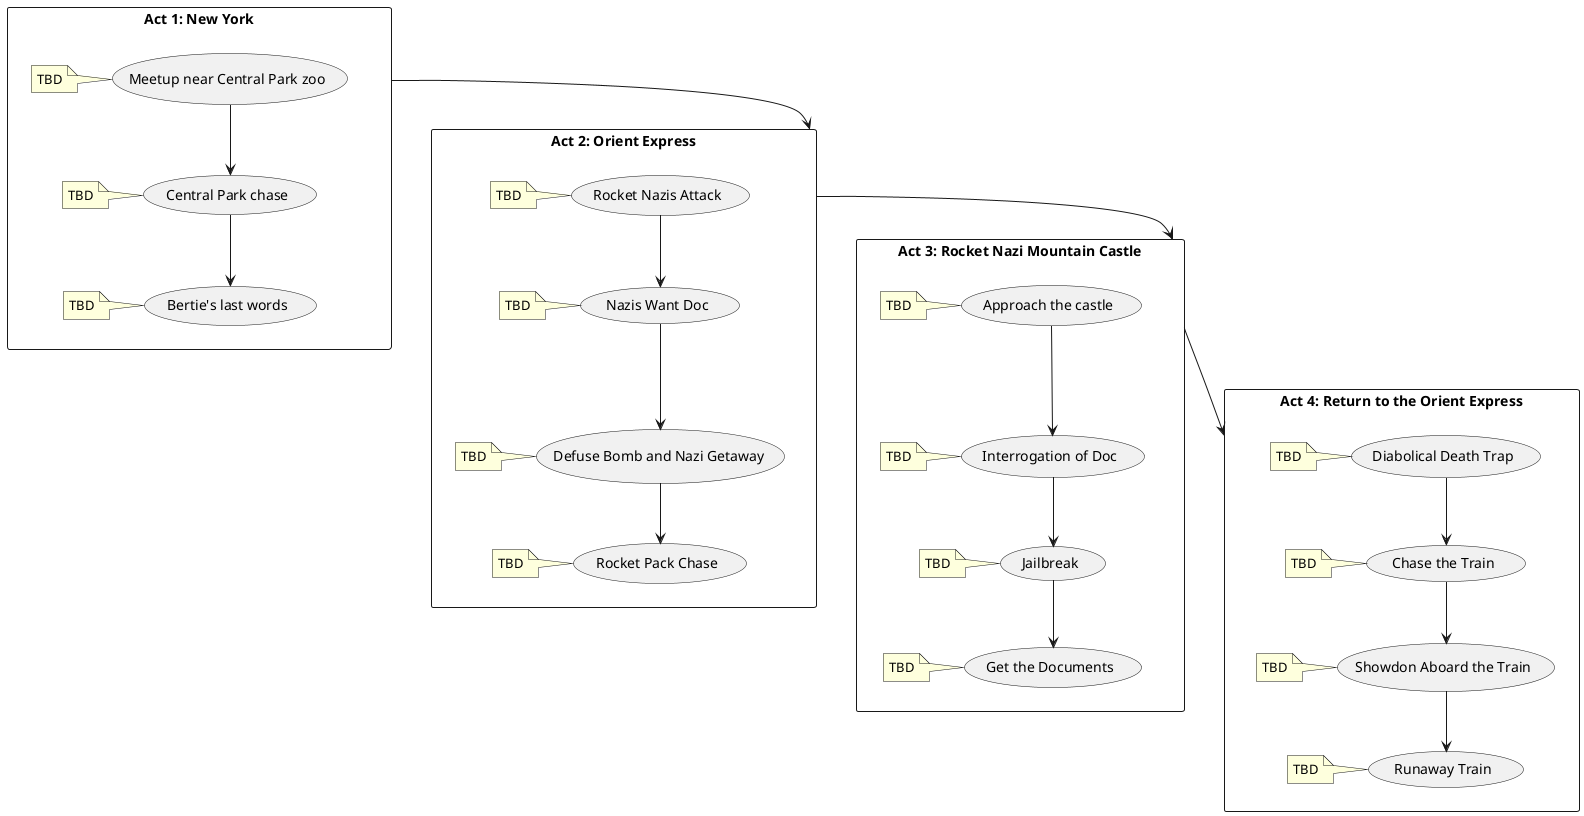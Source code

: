@startuml

' left to right direction

'default
top to bottom direction


/'
participant "Opening chase" as a1s1
participant "Dickinson's house" as a1s2
participant "Auction house" as a1s3
participant "Clues revealed" as a1s4
'/

/'
start
:a1s1;
:a1s2;
end
'/

/'
package Cast {
  actor Dickinson as NPCA
  actor Bob as NPCB
}
'/



rectangle Act1 as "Act 1: New York" {
usecase "Meetup near Central Park zoo" as a1s1a
note left
TBD
end note
usecase "Central Park chase" as a1s1b
note left
TBD
end note
usecase "Bertie's last words" as a1s2
note left
TBD
end note
}

a1s1a --> a1s1b
a1s1b --> a1s2



rectangle Act2 as "Act 2: Orient Express" {
usecase "Rocket Nazis Attack" as a2s1
note left
TBD
end note
usecase "Nazis Want Doc" as a2s2
note left
TBD
end note
usecase "Defuse Bomb and Nazi Getaway" as a2s3
note left
TBD
end note
usecase "Rocket Pack Chase" as a2s4
note left
TBD
end note
}

a2s1 --> a2s2
a2s2 --> a2s3
a2s3 --> a2s4


rectangle Act3 as "Act 3: Rocket Nazi Mountain Castle" {
usecase "Approach the castle" as a3s1
note left
TBD
end note
usecase "Interrogation of Doc" as a3s2
note left
TBD
end note
usecase "Jailbreak" as a3s3
note left
TBD
end note
usecase "Get the Documents" as a3s4
note left
TBD
end note
}

a3s1 --> a3s2
a3s2 --> a3s3
a3s3 --> a3s4


rectangle Act4 as "Act 4: Return to the Orient Express" {
usecase "Diabolical Death Trap" as a4s1
note left
TBD
end note
usecase "Chase the Train" as a4s2
note left
TBD
end note
usecase "Showdon Aboard the Train" as a4s3
note left
TBD
end note
usecase "Runaway Train" as a4s4
note left
TBD
end note

}
a4s1 --> a4s2
a4s2 --> a4s3 
a4s3 --> a4s4

Act1 --> Act2 
Act2 --> Act3
Act3 --> Act4

/'
box "Act 1" #LightBlue

participant "Initial chase" as a1s1 
participant "Dickinson's house" as a1s2 

end box

a1s1 - > a1s2 
'/

@endumld